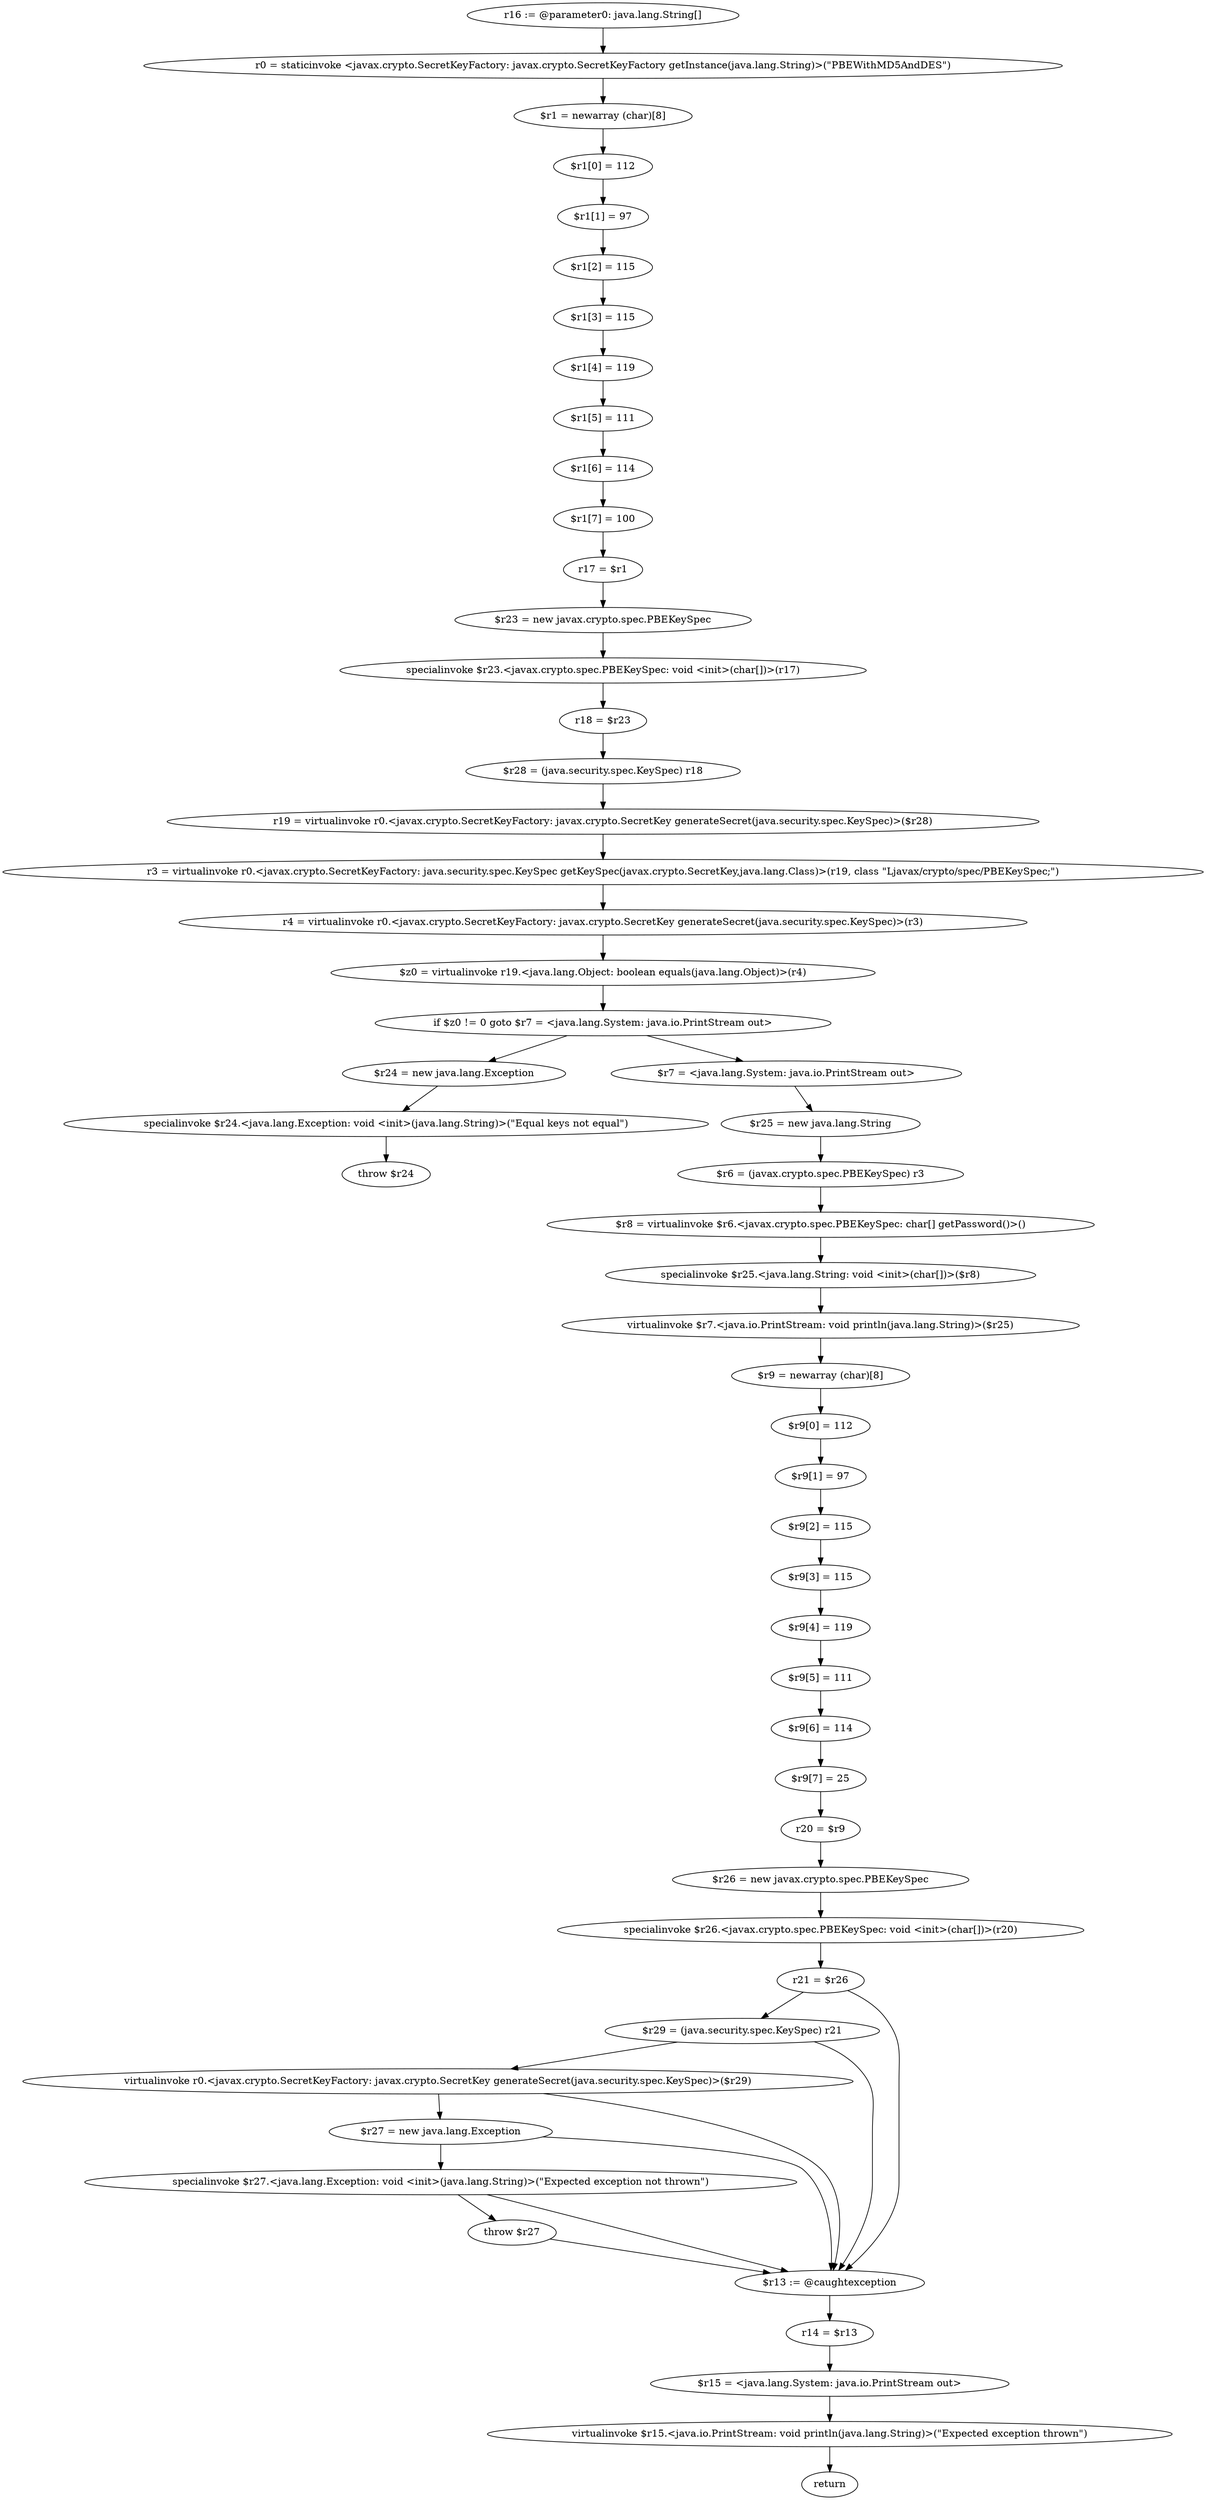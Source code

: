 digraph "unitGraph" {
    "r16 := @parameter0: java.lang.String[]"
    "r0 = staticinvoke <javax.crypto.SecretKeyFactory: javax.crypto.SecretKeyFactory getInstance(java.lang.String)>(\"PBEWithMD5AndDES\")"
    "$r1 = newarray (char)[8]"
    "$r1[0] = 112"
    "$r1[1] = 97"
    "$r1[2] = 115"
    "$r1[3] = 115"
    "$r1[4] = 119"
    "$r1[5] = 111"
    "$r1[6] = 114"
    "$r1[7] = 100"
    "r17 = $r1"
    "$r23 = new javax.crypto.spec.PBEKeySpec"
    "specialinvoke $r23.<javax.crypto.spec.PBEKeySpec: void <init>(char[])>(r17)"
    "r18 = $r23"
    "$r28 = (java.security.spec.KeySpec) r18"
    "r19 = virtualinvoke r0.<javax.crypto.SecretKeyFactory: javax.crypto.SecretKey generateSecret(java.security.spec.KeySpec)>($r28)"
    "r3 = virtualinvoke r0.<javax.crypto.SecretKeyFactory: java.security.spec.KeySpec getKeySpec(javax.crypto.SecretKey,java.lang.Class)>(r19, class \"Ljavax/crypto/spec/PBEKeySpec;\")"
    "r4 = virtualinvoke r0.<javax.crypto.SecretKeyFactory: javax.crypto.SecretKey generateSecret(java.security.spec.KeySpec)>(r3)"
    "$z0 = virtualinvoke r19.<java.lang.Object: boolean equals(java.lang.Object)>(r4)"
    "if $z0 != 0 goto $r7 = <java.lang.System: java.io.PrintStream out>"
    "$r24 = new java.lang.Exception"
    "specialinvoke $r24.<java.lang.Exception: void <init>(java.lang.String)>(\"Equal keys not equal\")"
    "throw $r24"
    "$r7 = <java.lang.System: java.io.PrintStream out>"
    "$r25 = new java.lang.String"
    "$r6 = (javax.crypto.spec.PBEKeySpec) r3"
    "$r8 = virtualinvoke $r6.<javax.crypto.spec.PBEKeySpec: char[] getPassword()>()"
    "specialinvoke $r25.<java.lang.String: void <init>(char[])>($r8)"
    "virtualinvoke $r7.<java.io.PrintStream: void println(java.lang.String)>($r25)"
    "$r9 = newarray (char)[8]"
    "$r9[0] = 112"
    "$r9[1] = 97"
    "$r9[2] = 115"
    "$r9[3] = 115"
    "$r9[4] = 119"
    "$r9[5] = 111"
    "$r9[6] = 114"
    "$r9[7] = 25"
    "r20 = $r9"
    "$r26 = new javax.crypto.spec.PBEKeySpec"
    "specialinvoke $r26.<javax.crypto.spec.PBEKeySpec: void <init>(char[])>(r20)"
    "r21 = $r26"
    "$r29 = (java.security.spec.KeySpec) r21"
    "virtualinvoke r0.<javax.crypto.SecretKeyFactory: javax.crypto.SecretKey generateSecret(java.security.spec.KeySpec)>($r29)"
    "$r27 = new java.lang.Exception"
    "specialinvoke $r27.<java.lang.Exception: void <init>(java.lang.String)>(\"Expected exception not thrown\")"
    "throw $r27"
    "$r13 := @caughtexception"
    "r14 = $r13"
    "$r15 = <java.lang.System: java.io.PrintStream out>"
    "virtualinvoke $r15.<java.io.PrintStream: void println(java.lang.String)>(\"Expected exception thrown\")"
    "return"
    "r16 := @parameter0: java.lang.String[]"->"r0 = staticinvoke <javax.crypto.SecretKeyFactory: javax.crypto.SecretKeyFactory getInstance(java.lang.String)>(\"PBEWithMD5AndDES\")";
    "r0 = staticinvoke <javax.crypto.SecretKeyFactory: javax.crypto.SecretKeyFactory getInstance(java.lang.String)>(\"PBEWithMD5AndDES\")"->"$r1 = newarray (char)[8]";
    "$r1 = newarray (char)[8]"->"$r1[0] = 112";
    "$r1[0] = 112"->"$r1[1] = 97";
    "$r1[1] = 97"->"$r1[2] = 115";
    "$r1[2] = 115"->"$r1[3] = 115";
    "$r1[3] = 115"->"$r1[4] = 119";
    "$r1[4] = 119"->"$r1[5] = 111";
    "$r1[5] = 111"->"$r1[6] = 114";
    "$r1[6] = 114"->"$r1[7] = 100";
    "$r1[7] = 100"->"r17 = $r1";
    "r17 = $r1"->"$r23 = new javax.crypto.spec.PBEKeySpec";
    "$r23 = new javax.crypto.spec.PBEKeySpec"->"specialinvoke $r23.<javax.crypto.spec.PBEKeySpec: void <init>(char[])>(r17)";
    "specialinvoke $r23.<javax.crypto.spec.PBEKeySpec: void <init>(char[])>(r17)"->"r18 = $r23";
    "r18 = $r23"->"$r28 = (java.security.spec.KeySpec) r18";
    "$r28 = (java.security.spec.KeySpec) r18"->"r19 = virtualinvoke r0.<javax.crypto.SecretKeyFactory: javax.crypto.SecretKey generateSecret(java.security.spec.KeySpec)>($r28)";
    "r19 = virtualinvoke r0.<javax.crypto.SecretKeyFactory: javax.crypto.SecretKey generateSecret(java.security.spec.KeySpec)>($r28)"->"r3 = virtualinvoke r0.<javax.crypto.SecretKeyFactory: java.security.spec.KeySpec getKeySpec(javax.crypto.SecretKey,java.lang.Class)>(r19, class \"Ljavax/crypto/spec/PBEKeySpec;\")";
    "r3 = virtualinvoke r0.<javax.crypto.SecretKeyFactory: java.security.spec.KeySpec getKeySpec(javax.crypto.SecretKey,java.lang.Class)>(r19, class \"Ljavax/crypto/spec/PBEKeySpec;\")"->"r4 = virtualinvoke r0.<javax.crypto.SecretKeyFactory: javax.crypto.SecretKey generateSecret(java.security.spec.KeySpec)>(r3)";
    "r4 = virtualinvoke r0.<javax.crypto.SecretKeyFactory: javax.crypto.SecretKey generateSecret(java.security.spec.KeySpec)>(r3)"->"$z0 = virtualinvoke r19.<java.lang.Object: boolean equals(java.lang.Object)>(r4)";
    "$z0 = virtualinvoke r19.<java.lang.Object: boolean equals(java.lang.Object)>(r4)"->"if $z0 != 0 goto $r7 = <java.lang.System: java.io.PrintStream out>";
    "if $z0 != 0 goto $r7 = <java.lang.System: java.io.PrintStream out>"->"$r24 = new java.lang.Exception";
    "if $z0 != 0 goto $r7 = <java.lang.System: java.io.PrintStream out>"->"$r7 = <java.lang.System: java.io.PrintStream out>";
    "$r24 = new java.lang.Exception"->"specialinvoke $r24.<java.lang.Exception: void <init>(java.lang.String)>(\"Equal keys not equal\")";
    "specialinvoke $r24.<java.lang.Exception: void <init>(java.lang.String)>(\"Equal keys not equal\")"->"throw $r24";
    "$r7 = <java.lang.System: java.io.PrintStream out>"->"$r25 = new java.lang.String";
    "$r25 = new java.lang.String"->"$r6 = (javax.crypto.spec.PBEKeySpec) r3";
    "$r6 = (javax.crypto.spec.PBEKeySpec) r3"->"$r8 = virtualinvoke $r6.<javax.crypto.spec.PBEKeySpec: char[] getPassword()>()";
    "$r8 = virtualinvoke $r6.<javax.crypto.spec.PBEKeySpec: char[] getPassword()>()"->"specialinvoke $r25.<java.lang.String: void <init>(char[])>($r8)";
    "specialinvoke $r25.<java.lang.String: void <init>(char[])>($r8)"->"virtualinvoke $r7.<java.io.PrintStream: void println(java.lang.String)>($r25)";
    "virtualinvoke $r7.<java.io.PrintStream: void println(java.lang.String)>($r25)"->"$r9 = newarray (char)[8]";
    "$r9 = newarray (char)[8]"->"$r9[0] = 112";
    "$r9[0] = 112"->"$r9[1] = 97";
    "$r9[1] = 97"->"$r9[2] = 115";
    "$r9[2] = 115"->"$r9[3] = 115";
    "$r9[3] = 115"->"$r9[4] = 119";
    "$r9[4] = 119"->"$r9[5] = 111";
    "$r9[5] = 111"->"$r9[6] = 114";
    "$r9[6] = 114"->"$r9[7] = 25";
    "$r9[7] = 25"->"r20 = $r9";
    "r20 = $r9"->"$r26 = new javax.crypto.spec.PBEKeySpec";
    "$r26 = new javax.crypto.spec.PBEKeySpec"->"specialinvoke $r26.<javax.crypto.spec.PBEKeySpec: void <init>(char[])>(r20)";
    "specialinvoke $r26.<javax.crypto.spec.PBEKeySpec: void <init>(char[])>(r20)"->"r21 = $r26";
    "r21 = $r26"->"$r29 = (java.security.spec.KeySpec) r21";
    "r21 = $r26"->"$r13 := @caughtexception";
    "$r29 = (java.security.spec.KeySpec) r21"->"virtualinvoke r0.<javax.crypto.SecretKeyFactory: javax.crypto.SecretKey generateSecret(java.security.spec.KeySpec)>($r29)";
    "$r29 = (java.security.spec.KeySpec) r21"->"$r13 := @caughtexception";
    "virtualinvoke r0.<javax.crypto.SecretKeyFactory: javax.crypto.SecretKey generateSecret(java.security.spec.KeySpec)>($r29)"->"$r27 = new java.lang.Exception";
    "virtualinvoke r0.<javax.crypto.SecretKeyFactory: javax.crypto.SecretKey generateSecret(java.security.spec.KeySpec)>($r29)"->"$r13 := @caughtexception";
    "$r27 = new java.lang.Exception"->"specialinvoke $r27.<java.lang.Exception: void <init>(java.lang.String)>(\"Expected exception not thrown\")";
    "$r27 = new java.lang.Exception"->"$r13 := @caughtexception";
    "specialinvoke $r27.<java.lang.Exception: void <init>(java.lang.String)>(\"Expected exception not thrown\")"->"throw $r27";
    "specialinvoke $r27.<java.lang.Exception: void <init>(java.lang.String)>(\"Expected exception not thrown\")"->"$r13 := @caughtexception";
    "throw $r27"->"$r13 := @caughtexception";
    "$r13 := @caughtexception"->"r14 = $r13";
    "r14 = $r13"->"$r15 = <java.lang.System: java.io.PrintStream out>";
    "$r15 = <java.lang.System: java.io.PrintStream out>"->"virtualinvoke $r15.<java.io.PrintStream: void println(java.lang.String)>(\"Expected exception thrown\")";
    "virtualinvoke $r15.<java.io.PrintStream: void println(java.lang.String)>(\"Expected exception thrown\")"->"return";
}
